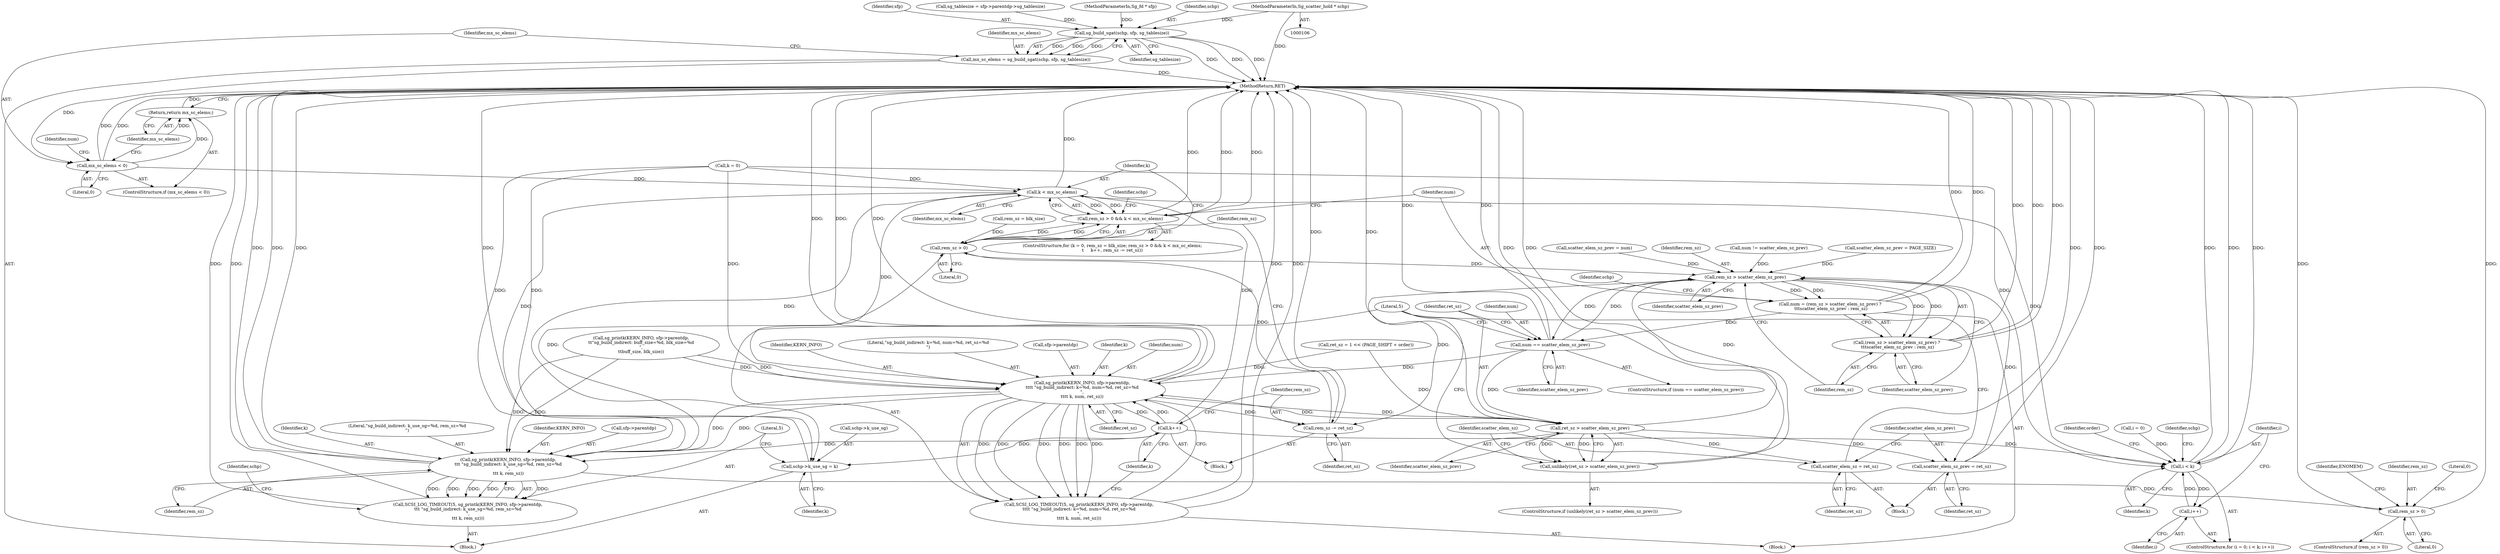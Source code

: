 digraph "0_linux_a45b599ad808c3c982fdcdc12b0b8611c2f92824@pointer" {
"1000107" [label="(MethodParameterIn,Sg_scatter_hold * schp)"];
"1000177" [label="(Call,sg_build_sgat(schp, sfp, sg_tablesize))"];
"1000175" [label="(Call,mx_sc_elems = sg_build_sgat(schp, sfp, sg_tablesize))"];
"1000182" [label="(Call,mx_sc_elems < 0)"];
"1000185" [label="(Return,return mx_sc_elems;)"];
"1000257" [label="(Call,k < mx_sc_elems)"];
"1000253" [label="(Call,rem_sz > 0 && k < mx_sc_elems)"];
"1000311" [label="(Call,sg_printk(KERN_INFO, sfp->parentdp,\n\t\t\t\t \"sg_build_indirect: k=%d, num=%d, ret_sz=%d\n\",\n\t\t\t\t k, num, ret_sz))"];
"1000261" [label="(Call,k++)"];
"1000325" [label="(Call,schp->k_use_sg = k)"];
"1000332" [label="(Call,sg_printk(KERN_INFO, sfp->parentdp,\n\t\t\t \"sg_build_indirect: k_use_sg=%d, rem_sz=%d\n\",\n\t\t\t k, rem_sz))"];
"1000330" [label="(Call,SCSI_LOG_TIMEOUT(5, sg_printk(KERN_INFO, sfp->parentdp,\n\t\t\t \"sg_build_indirect: k_use_sg=%d, rem_sz=%d\n\",\n\t\t\t k, rem_sz)))"];
"1000346" [label="(Call,rem_sz > 0)"];
"1000359" [label="(Call,i < k)"];
"1000362" [label="(Call,i++)"];
"1000263" [label="(Call,rem_sz -= ret_sz)"];
"1000254" [label="(Call,rem_sz > 0)"];
"1000270" [label="(Call,rem_sz > scatter_elem_sz_prev)"];
"1000267" [label="(Call,num = (rem_sz > scatter_elem_sz_prev) ?\n \t\t\tscatter_elem_sz_prev : rem_sz)"];
"1000293" [label="(Call,num == scatter_elem_sz_prev)"];
"1000299" [label="(Call,ret_sz > scatter_elem_sz_prev)"];
"1000298" [label="(Call,unlikely(ret_sz > scatter_elem_sz_prev))"];
"1000303" [label="(Call,scatter_elem_sz = ret_sz)"];
"1000306" [label="(Call,scatter_elem_sz_prev = ret_sz)"];
"1000269" [label="(Call,(rem_sz > scatter_elem_sz_prev) ?\n \t\t\tscatter_elem_sz_prev : rem_sz)"];
"1000309" [label="(Call,SCSI_LOG_TIMEOUT(5, sg_printk(KERN_INFO, sfp->parentdp,\n\t\t\t\t \"sg_build_indirect: k=%d, num=%d, ret_sz=%d\n\",\n\t\t\t\t k, num, ret_sz)))"];
"1000309" [label="(Call,SCSI_LOG_TIMEOUT(5, sg_printk(KERN_INFO, sfp->parentdp,\n\t\t\t\t \"sg_build_indirect: k=%d, num=%d, ret_sz=%d\n\",\n\t\t\t\t k, num, ret_sz)))"];
"1000360" [label="(Identifier,i)"];
"1000339" [label="(Identifier,rem_sz)"];
"1000311" [label="(Call,sg_printk(KERN_INFO, sfp->parentdp,\n\t\t\t\t \"sg_build_indirect: k=%d, num=%d, ret_sz=%d\n\",\n\t\t\t\t k, num, ret_sz))"];
"1000333" [label="(Identifier,KERN_INFO)"];
"1000332" [label="(Call,sg_printk(KERN_INFO, sfp->parentdp,\n\t\t\t \"sg_build_indirect: k_use_sg=%d, rem_sz=%d\n\",\n\t\t\t k, rem_sz))"];
"1000183" [label="(Identifier,mx_sc_elems)"];
"1000186" [label="(Identifier,mx_sc_elems)"];
"1000265" [label="(Identifier,ret_sz)"];
"1000258" [label="(Identifier,k)"];
"1000330" [label="(Call,SCSI_LOG_TIMEOUT(5, sg_printk(KERN_INFO, sfp->parentdp,\n\t\t\t \"sg_build_indirect: k_use_sg=%d, rem_sz=%d\n\",\n\t\t\t k, rem_sz)))"];
"1000295" [label="(Identifier,scatter_elem_sz_prev)"];
"1000271" [label="(Identifier,rem_sz)"];
"1000318" [label="(Identifier,num)"];
"1000346" [label="(Call,rem_sz > 0)"];
"1000374" [label="(Identifier,order)"];
"1000181" [label="(ControlStructure,if (mx_sc_elems < 0))"];
"1000331" [label="(Literal,5)"];
"1000294" [label="(Identifier,num)"];
"1000255" [label="(Identifier,rem_sz)"];
"1000263" [label="(Call,rem_sz -= ret_sz)"];
"1000362" [label="(Call,i++)"];
"1000254" [label="(Call,rem_sz > 0)"];
"1000188" [label="(Identifier,num)"];
"1000351" [label="(Identifier,ENOMEM)"];
"1000179" [label="(Identifier,sfp)"];
"1000260" [label="(Block,)"];
"1000121" [label="(Call,sg_tablesize = sfp->parentdp->sg_tablesize)"];
"1000347" [label="(Identifier,rem_sz)"];
"1000256" [label="(Literal,0)"];
"1000192" [label="(Call,num != scatter_elem_sz_prev)"];
"1000326" [label="(Call,schp->k_use_sg)"];
"1000322" [label="(Identifier,schp)"];
"1000278" [label="(Identifier,schp)"];
"1000175" [label="(Call,mx_sc_elems = sg_build_sgat(schp, sfp, sg_tablesize))"];
"1000338" [label="(Identifier,k)"];
"1000355" [label="(ControlStructure,for (i = 0; i < k; i++))"];
"1000245" [label="(ControlStructure,for (k = 0, rem_sz = blk_size; rem_sz > 0 && k < mx_sc_elems;\n\t     k++, rem_sz -= ret_sz))"];
"1000305" [label="(Identifier,ret_sz)"];
"1000269" [label="(Call,(rem_sz > scatter_elem_sz_prev) ?\n \t\t\tscatter_elem_sz_prev : rem_sz)"];
"1000273" [label="(Identifier,scatter_elem_sz_prev)"];
"1000261" [label="(Call,k++)"];
"1000297" [label="(ControlStructure,if (unlikely(ret_sz > scatter_elem_sz_prev)))"];
"1000253" [label="(Call,rem_sz > 0 && k < mx_sc_elems)"];
"1000312" [label="(Identifier,KERN_INFO)"];
"1000292" [label="(ControlStructure,if (num == scatter_elem_sz_prev))"];
"1000359" [label="(Call,i < k)"];
"1000108" [label="(MethodParameterIn,Sg_fd * sfp)"];
"1000363" [label="(Identifier,i)"];
"1000110" [label="(Block,)"];
"1000107" [label="(MethodParameterIn,Sg_scatter_hold * schp)"];
"1000316" [label="(Literal,\"sg_build_indirect: k=%d, num=%d, ret_sz=%d\n\")"];
"1000262" [label="(Identifier,k)"];
"1000182" [label="(Call,mx_sc_elems < 0)"];
"1000270" [label="(Call,rem_sz > scatter_elem_sz_prev)"];
"1000302" [label="(Block,)"];
"1000185" [label="(Return,return mx_sc_elems;)"];
"1000257" [label="(Call,k < mx_sc_elems)"];
"1000303" [label="(Call,scatter_elem_sz = ret_sz)"];
"1000342" [label="(Identifier,schp)"];
"1000356" [label="(Call,i = 0)"];
"1000319" [label="(Identifier,ret_sz)"];
"1000247" [label="(Call,k = 0)"];
"1000204" [label="(Call,scatter_elem_sz_prev = PAGE_SIZE)"];
"1000177" [label="(Call,sg_build_sgat(schp, sfp, sg_tablesize))"];
"1000293" [label="(Call,num == scatter_elem_sz_prev)"];
"1000167" [label="(Call,sg_printk(KERN_INFO, sfp->parentdp,\n\t\t\"sg_build_indirect: buff_size=%d, blk_size=%d\n\",\n\t\tbuff_size, blk_size))"];
"1000184" [label="(Literal,0)"];
"1000208" [label="(Call,scatter_elem_sz_prev = num)"];
"1000308" [label="(Identifier,ret_sz)"];
"1000267" [label="(Call,num = (rem_sz > scatter_elem_sz_prev) ?\n \t\t\tscatter_elem_sz_prev : rem_sz)"];
"1000274" [label="(Identifier,rem_sz)"];
"1000298" [label="(Call,unlikely(ret_sz > scatter_elem_sz_prev))"];
"1000238" [label="(Call,ret_sz = 1 << (PAGE_SHIFT + order))"];
"1000264" [label="(Identifier,rem_sz)"];
"1000272" [label="(Identifier,scatter_elem_sz_prev)"];
"1000313" [label="(Call,sfp->parentdp)"];
"1000361" [label="(Identifier,k)"];
"1000266" [label="(Block,)"];
"1000268" [label="(Identifier,num)"];
"1000300" [label="(Identifier,ret_sz)"];
"1000317" [label="(Identifier,k)"];
"1000348" [label="(Literal,0)"];
"1000334" [label="(Call,sfp->parentdp)"];
"1000329" [label="(Identifier,k)"];
"1000353" [label="(Literal,0)"];
"1000304" [label="(Identifier,scatter_elem_sz)"];
"1000380" [label="(MethodReturn,RET)"];
"1000306" [label="(Call,scatter_elem_sz_prev = ret_sz)"];
"1000250" [label="(Call,rem_sz = blk_size)"];
"1000176" [label="(Identifier,mx_sc_elems)"];
"1000299" [label="(Call,ret_sz > scatter_elem_sz_prev)"];
"1000180" [label="(Identifier,sg_tablesize)"];
"1000325" [label="(Call,schp->k_use_sg = k)"];
"1000178" [label="(Identifier,schp)"];
"1000259" [label="(Identifier,mx_sc_elems)"];
"1000307" [label="(Identifier,scatter_elem_sz_prev)"];
"1000367" [label="(Identifier,schp)"];
"1000301" [label="(Identifier,scatter_elem_sz_prev)"];
"1000337" [label="(Literal,\"sg_build_indirect: k_use_sg=%d, rem_sz=%d\n\")"];
"1000310" [label="(Literal,5)"];
"1000345" [label="(ControlStructure,if (rem_sz > 0))"];
"1000107" -> "1000106"  [label="AST: "];
"1000107" -> "1000380"  [label="DDG: "];
"1000107" -> "1000177"  [label="DDG: "];
"1000177" -> "1000175"  [label="AST: "];
"1000177" -> "1000180"  [label="CFG: "];
"1000178" -> "1000177"  [label="AST: "];
"1000179" -> "1000177"  [label="AST: "];
"1000180" -> "1000177"  [label="AST: "];
"1000175" -> "1000177"  [label="CFG: "];
"1000177" -> "1000380"  [label="DDG: "];
"1000177" -> "1000380"  [label="DDG: "];
"1000177" -> "1000380"  [label="DDG: "];
"1000177" -> "1000175"  [label="DDG: "];
"1000177" -> "1000175"  [label="DDG: "];
"1000177" -> "1000175"  [label="DDG: "];
"1000108" -> "1000177"  [label="DDG: "];
"1000121" -> "1000177"  [label="DDG: "];
"1000175" -> "1000110"  [label="AST: "];
"1000176" -> "1000175"  [label="AST: "];
"1000183" -> "1000175"  [label="CFG: "];
"1000175" -> "1000380"  [label="DDG: "];
"1000175" -> "1000182"  [label="DDG: "];
"1000182" -> "1000181"  [label="AST: "];
"1000182" -> "1000184"  [label="CFG: "];
"1000183" -> "1000182"  [label="AST: "];
"1000184" -> "1000182"  [label="AST: "];
"1000186" -> "1000182"  [label="CFG: "];
"1000188" -> "1000182"  [label="CFG: "];
"1000182" -> "1000380"  [label="DDG: "];
"1000182" -> "1000380"  [label="DDG: "];
"1000182" -> "1000185"  [label="DDG: "];
"1000182" -> "1000257"  [label="DDG: "];
"1000185" -> "1000181"  [label="AST: "];
"1000185" -> "1000186"  [label="CFG: "];
"1000186" -> "1000185"  [label="AST: "];
"1000380" -> "1000185"  [label="CFG: "];
"1000185" -> "1000380"  [label="DDG: "];
"1000186" -> "1000185"  [label="DDG: "];
"1000257" -> "1000253"  [label="AST: "];
"1000257" -> "1000259"  [label="CFG: "];
"1000258" -> "1000257"  [label="AST: "];
"1000259" -> "1000257"  [label="AST: "];
"1000253" -> "1000257"  [label="CFG: "];
"1000257" -> "1000380"  [label="DDG: "];
"1000257" -> "1000253"  [label="DDG: "];
"1000257" -> "1000253"  [label="DDG: "];
"1000247" -> "1000257"  [label="DDG: "];
"1000261" -> "1000257"  [label="DDG: "];
"1000257" -> "1000311"  [label="DDG: "];
"1000257" -> "1000325"  [label="DDG: "];
"1000257" -> "1000332"  [label="DDG: "];
"1000257" -> "1000359"  [label="DDG: "];
"1000253" -> "1000245"  [label="AST: "];
"1000253" -> "1000254"  [label="CFG: "];
"1000254" -> "1000253"  [label="AST: "];
"1000268" -> "1000253"  [label="CFG: "];
"1000322" -> "1000253"  [label="CFG: "];
"1000253" -> "1000380"  [label="DDG: "];
"1000253" -> "1000380"  [label="DDG: "];
"1000253" -> "1000380"  [label="DDG: "];
"1000254" -> "1000253"  [label="DDG: "];
"1000254" -> "1000253"  [label="DDG: "];
"1000311" -> "1000309"  [label="AST: "];
"1000311" -> "1000319"  [label="CFG: "];
"1000312" -> "1000311"  [label="AST: "];
"1000313" -> "1000311"  [label="AST: "];
"1000316" -> "1000311"  [label="AST: "];
"1000317" -> "1000311"  [label="AST: "];
"1000318" -> "1000311"  [label="AST: "];
"1000319" -> "1000311"  [label="AST: "];
"1000309" -> "1000311"  [label="CFG: "];
"1000311" -> "1000380"  [label="DDG: "];
"1000311" -> "1000380"  [label="DDG: "];
"1000311" -> "1000380"  [label="DDG: "];
"1000311" -> "1000261"  [label="DDG: "];
"1000311" -> "1000263"  [label="DDG: "];
"1000311" -> "1000299"  [label="DDG: "];
"1000311" -> "1000309"  [label="DDG: "];
"1000311" -> "1000309"  [label="DDG: "];
"1000311" -> "1000309"  [label="DDG: "];
"1000311" -> "1000309"  [label="DDG: "];
"1000311" -> "1000309"  [label="DDG: "];
"1000311" -> "1000309"  [label="DDG: "];
"1000167" -> "1000311"  [label="DDG: "];
"1000167" -> "1000311"  [label="DDG: "];
"1000247" -> "1000311"  [label="DDG: "];
"1000261" -> "1000311"  [label="DDG: "];
"1000293" -> "1000311"  [label="DDG: "];
"1000238" -> "1000311"  [label="DDG: "];
"1000299" -> "1000311"  [label="DDG: "];
"1000311" -> "1000332"  [label="DDG: "];
"1000311" -> "1000332"  [label="DDG: "];
"1000261" -> "1000260"  [label="AST: "];
"1000261" -> "1000262"  [label="CFG: "];
"1000262" -> "1000261"  [label="AST: "];
"1000264" -> "1000261"  [label="CFG: "];
"1000261" -> "1000325"  [label="DDG: "];
"1000261" -> "1000332"  [label="DDG: "];
"1000261" -> "1000359"  [label="DDG: "];
"1000325" -> "1000110"  [label="AST: "];
"1000325" -> "1000329"  [label="CFG: "];
"1000326" -> "1000325"  [label="AST: "];
"1000329" -> "1000325"  [label="AST: "];
"1000331" -> "1000325"  [label="CFG: "];
"1000325" -> "1000380"  [label="DDG: "];
"1000247" -> "1000325"  [label="DDG: "];
"1000332" -> "1000330"  [label="AST: "];
"1000332" -> "1000339"  [label="CFG: "];
"1000333" -> "1000332"  [label="AST: "];
"1000334" -> "1000332"  [label="AST: "];
"1000337" -> "1000332"  [label="AST: "];
"1000338" -> "1000332"  [label="AST: "];
"1000339" -> "1000332"  [label="AST: "];
"1000330" -> "1000332"  [label="CFG: "];
"1000332" -> "1000380"  [label="DDG: "];
"1000332" -> "1000380"  [label="DDG: "];
"1000332" -> "1000380"  [label="DDG: "];
"1000332" -> "1000330"  [label="DDG: "];
"1000332" -> "1000330"  [label="DDG: "];
"1000332" -> "1000330"  [label="DDG: "];
"1000332" -> "1000330"  [label="DDG: "];
"1000332" -> "1000330"  [label="DDG: "];
"1000167" -> "1000332"  [label="DDG: "];
"1000167" -> "1000332"  [label="DDG: "];
"1000247" -> "1000332"  [label="DDG: "];
"1000254" -> "1000332"  [label="DDG: "];
"1000332" -> "1000346"  [label="DDG: "];
"1000330" -> "1000110"  [label="AST: "];
"1000331" -> "1000330"  [label="AST: "];
"1000342" -> "1000330"  [label="CFG: "];
"1000330" -> "1000380"  [label="DDG: "];
"1000330" -> "1000380"  [label="DDG: "];
"1000346" -> "1000345"  [label="AST: "];
"1000346" -> "1000348"  [label="CFG: "];
"1000347" -> "1000346"  [label="AST: "];
"1000348" -> "1000346"  [label="AST: "];
"1000351" -> "1000346"  [label="CFG: "];
"1000353" -> "1000346"  [label="CFG: "];
"1000346" -> "1000380"  [label="DDG: "];
"1000346" -> "1000380"  [label="DDG: "];
"1000359" -> "1000355"  [label="AST: "];
"1000359" -> "1000361"  [label="CFG: "];
"1000360" -> "1000359"  [label="AST: "];
"1000361" -> "1000359"  [label="AST: "];
"1000367" -> "1000359"  [label="CFG: "];
"1000374" -> "1000359"  [label="CFG: "];
"1000359" -> "1000380"  [label="DDG: "];
"1000359" -> "1000380"  [label="DDG: "];
"1000359" -> "1000380"  [label="DDG: "];
"1000356" -> "1000359"  [label="DDG: "];
"1000362" -> "1000359"  [label="DDG: "];
"1000247" -> "1000359"  [label="DDG: "];
"1000359" -> "1000362"  [label="DDG: "];
"1000362" -> "1000355"  [label="AST: "];
"1000362" -> "1000363"  [label="CFG: "];
"1000363" -> "1000362"  [label="AST: "];
"1000360" -> "1000362"  [label="CFG: "];
"1000263" -> "1000260"  [label="AST: "];
"1000263" -> "1000265"  [label="CFG: "];
"1000264" -> "1000263"  [label="AST: "];
"1000265" -> "1000263"  [label="AST: "];
"1000255" -> "1000263"  [label="CFG: "];
"1000263" -> "1000380"  [label="DDG: "];
"1000263" -> "1000254"  [label="DDG: "];
"1000270" -> "1000263"  [label="DDG: "];
"1000254" -> "1000256"  [label="CFG: "];
"1000255" -> "1000254"  [label="AST: "];
"1000256" -> "1000254"  [label="AST: "];
"1000258" -> "1000254"  [label="CFG: "];
"1000250" -> "1000254"  [label="DDG: "];
"1000254" -> "1000270"  [label="DDG: "];
"1000270" -> "1000269"  [label="AST: "];
"1000270" -> "1000272"  [label="CFG: "];
"1000271" -> "1000270"  [label="AST: "];
"1000272" -> "1000270"  [label="AST: "];
"1000273" -> "1000270"  [label="CFG: "];
"1000274" -> "1000270"  [label="CFG: "];
"1000270" -> "1000267"  [label="DDG: "];
"1000270" -> "1000267"  [label="DDG: "];
"1000192" -> "1000270"  [label="DDG: "];
"1000208" -> "1000270"  [label="DDG: "];
"1000306" -> "1000270"  [label="DDG: "];
"1000299" -> "1000270"  [label="DDG: "];
"1000204" -> "1000270"  [label="DDG: "];
"1000293" -> "1000270"  [label="DDG: "];
"1000270" -> "1000269"  [label="DDG: "];
"1000270" -> "1000269"  [label="DDG: "];
"1000270" -> "1000293"  [label="DDG: "];
"1000267" -> "1000266"  [label="AST: "];
"1000267" -> "1000269"  [label="CFG: "];
"1000268" -> "1000267"  [label="AST: "];
"1000269" -> "1000267"  [label="AST: "];
"1000278" -> "1000267"  [label="CFG: "];
"1000267" -> "1000380"  [label="DDG: "];
"1000267" -> "1000380"  [label="DDG: "];
"1000267" -> "1000293"  [label="DDG: "];
"1000293" -> "1000292"  [label="AST: "];
"1000293" -> "1000295"  [label="CFG: "];
"1000294" -> "1000293"  [label="AST: "];
"1000295" -> "1000293"  [label="AST: "];
"1000300" -> "1000293"  [label="CFG: "];
"1000310" -> "1000293"  [label="CFG: "];
"1000293" -> "1000380"  [label="DDG: "];
"1000293" -> "1000380"  [label="DDG: "];
"1000293" -> "1000299"  [label="DDG: "];
"1000299" -> "1000298"  [label="AST: "];
"1000299" -> "1000301"  [label="CFG: "];
"1000300" -> "1000299"  [label="AST: "];
"1000301" -> "1000299"  [label="AST: "];
"1000298" -> "1000299"  [label="CFG: "];
"1000299" -> "1000380"  [label="DDG: "];
"1000299" -> "1000298"  [label="DDG: "];
"1000299" -> "1000298"  [label="DDG: "];
"1000238" -> "1000299"  [label="DDG: "];
"1000299" -> "1000303"  [label="DDG: "];
"1000299" -> "1000306"  [label="DDG: "];
"1000298" -> "1000297"  [label="AST: "];
"1000304" -> "1000298"  [label="CFG: "];
"1000310" -> "1000298"  [label="CFG: "];
"1000298" -> "1000380"  [label="DDG: "];
"1000298" -> "1000380"  [label="DDG: "];
"1000303" -> "1000302"  [label="AST: "];
"1000303" -> "1000305"  [label="CFG: "];
"1000304" -> "1000303"  [label="AST: "];
"1000305" -> "1000303"  [label="AST: "];
"1000307" -> "1000303"  [label="CFG: "];
"1000303" -> "1000380"  [label="DDG: "];
"1000306" -> "1000302"  [label="AST: "];
"1000306" -> "1000308"  [label="CFG: "];
"1000307" -> "1000306"  [label="AST: "];
"1000308" -> "1000306"  [label="AST: "];
"1000310" -> "1000306"  [label="CFG: "];
"1000306" -> "1000380"  [label="DDG: "];
"1000269" -> "1000273"  [label="CFG: "];
"1000269" -> "1000274"  [label="CFG: "];
"1000273" -> "1000269"  [label="AST: "];
"1000274" -> "1000269"  [label="AST: "];
"1000269" -> "1000380"  [label="DDG: "];
"1000269" -> "1000380"  [label="DDG: "];
"1000269" -> "1000380"  [label="DDG: "];
"1000309" -> "1000266"  [label="AST: "];
"1000310" -> "1000309"  [label="AST: "];
"1000262" -> "1000309"  [label="CFG: "];
"1000309" -> "1000380"  [label="DDG: "];
"1000309" -> "1000380"  [label="DDG: "];
}
